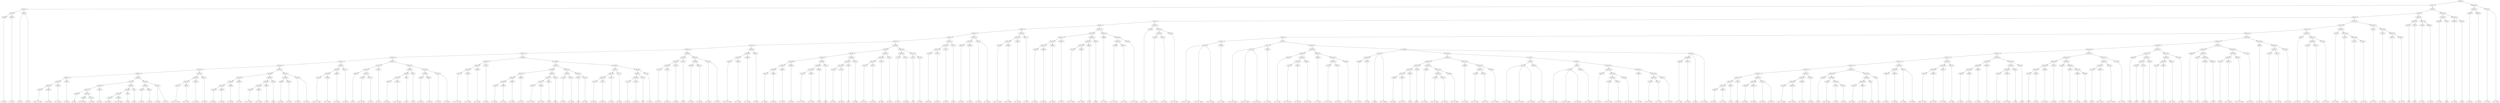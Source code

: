 digraph sample{
"L3885(0)"->"[C  E  G](0)"
"L3885(1)"->"[C  E  G](1)"
"L5925(3)"->"L3885(0)"
"L5925(3)"->"L3885(1)"
"L2937(0)"->"[C  E  G](2)"
"L2937(0)"->"[C  E  G](3)"
"L5925(2)"->"L5925(3)"
"L5925(2)"->"L2937(0)"
"L3975(0)"->"[Cis  D  F  G  B](0)"
"L3483(0)"->"[D  F  G  B](0)"
"L5925(23)"->"L3975(0)"
"L5925(23)"->"L3483(0)"
"L3644(0)"->"[F  G  A  B](0)"
"L5925(22)"->"L5925(23)"
"L5925(22)"->"L3644(0)"
"L3672(0)"->"[F  G  B](0)"
"L5925(21)"->"L5925(22)"
"L5925(21)"->"L3672(0)"
"L2996(0)"->"[C  E](0)"
"L3860(0)"->"[D  E  Gis  B](0)"
"L4174(0)"->"[C  E  A](0)"
"L5925(28)"->"L3860(0)"
"L5925(28)"->"L4174(0)"
"L5925(27)"->"L2996(0)"
"L5925(27)"->"L5925(28)"
"L1287(0)"->"[D  F  A](0)"
"L5925(26)"->"L5925(27)"
"L5925(26)"->"L1287(0)"
"L5497(0)"->"[D  E  Gis](0)"
"L-1660(0)"->"[C  D  E  Gis  B](0)"
"L5925(31)"->"L5497(0)"
"L5925(31)"->"L-1660(0)"
"L64(0)"->"[C  A](0)"
"L5925(30)"->"L5925(31)"
"L5925(30)"->"L64(0)"
"L64(1)"->"[C  A](1)"
"L5925(29)"->"L5925(30)"
"L5925(29)"->"L64(1)"
"L5925(25)"->"L5925(26)"
"L5925(25)"->"L5925(29)"
"L3885(2)"->"[C  E  G](4)"
"L3885(3)"->"[C  E  G](5)"
"L5925(33)"->"L3885(2)"
"L5925(33)"->"L3885(3)"
"L2937(1)"->"[C  E  G](6)"
"L2937(1)"->"[C  E  G](7)"
"L5925(32)"->"L5925(33)"
"L5925(32)"->"L2937(1)"
"L5925(24)"->"L5925(25)"
"L5925(24)"->"L5925(32)"
"L5925(20)"->"L5925(21)"
"L5925(20)"->"L5925(24)"
"L3975(1)"->"[Cis  D  F  G  B](1)"
"L3483(1)"->"[D  F  G  B](1)"
"L5925(36)"->"L3975(1)"
"L5925(36)"->"L3483(1)"
"L3644(1)"->"[F  G  A  B](1)"
"L5925(35)"->"L5925(36)"
"L5925(35)"->"L3644(1)"
"L3672(1)"->"[F  G  B](1)"
"L5925(34)"->"L5925(35)"
"L5925(34)"->"L3672(1)"
"L5925(19)"->"L5925(20)"
"L5925(19)"->"L5925(34)"
"L4262(0)"->"[C  G  Ais](0)"
"L4848(0)"->"[C  Fis  A](0)"
"L5925(41)"->"L4262(0)"
"L5925(41)"->"L4848(0)"
"L4599(0)"->"[C  F  Gis](0)"
"L5925(40)"->"L5925(41)"
"L5925(40)"->"L4599(0)"
"L3885(4)"->"[C  E  G](8)"
"L5925(39)"->"L5925(40)"
"L5925(39)"->"L3885(4)"
"L2547(0)"->"[D  E  F  G  B](0)"
"L3483(2)"->"[D  F  G  B](2)"
"L5925(44)"->"L2547(0)"
"L5925(44)"->"L3483(2)"
"L2996(1)"->"[C  E](1)"
"L5925(43)"->"L5925(44)"
"L5925(43)"->"L2996(1)"
"L3765(0)"->"[rest](0)"
"L5925(42)"->"L5925(43)"
"L5925(42)"->"L3765(0)"
"L5925(38)"->"L5925(39)"
"L5925(38)"->"L5925(42)"
"L3885(5)"->"[C  E  G](9)"
"L3885(6)"->"[C  E  G](10)"
"L5925(46)"->"L3885(5)"
"L5925(46)"->"L3885(6)"
"L2937(2)"->"[C  E  G](11)"
"L2937(2)"->"[C  E  G](12)"
"L5925(45)"->"L5925(46)"
"L5925(45)"->"L2937(2)"
"L5925(37)"->"L5925(38)"
"L5925(37)"->"L5925(45)"
"L5925(18)"->"L5925(19)"
"L5925(18)"->"L5925(37)"
"L3975(2)"->"[Cis  D  F  G  B](2)"
"L3483(3)"->"[D  F  G  B](3)"
"L5925(49)"->"L3975(2)"
"L5925(49)"->"L3483(3)"
"L3644(2)"->"[F  G  A  B](2)"
"L5925(48)"->"L5925(49)"
"L5925(48)"->"L3644(2)"
"L3672(2)"->"[F  G  B](2)"
"L5925(47)"->"L5925(48)"
"L5925(47)"->"L3672(2)"
"L5925(17)"->"L5925(18)"
"L5925(17)"->"L5925(47)"
"L2996(2)"->"[C  E](2)"
"L3860(1)"->"[D  E  Gis  B](1)"
"L4174(1)"->"[C  E  A](1)"
"L5925(53)"->"L3860(1)"
"L5925(53)"->"L4174(1)"
"L5925(52)"->"L2996(2)"
"L5925(52)"->"L5925(53)"
"L1287(1)"->"[D  F  A](1)"
"L5925(51)"->"L5925(52)"
"L5925(51)"->"L1287(1)"
"L5497(1)"->"[D  E  Gis](1)"
"L-1660(1)"->"[C  D  E  Gis  B](1)"
"L5925(57)"->"L5497(1)"
"L5925(57)"->"L-1660(1)"
"L64(2)"->"[C  A](2)"
"L5925(56)"->"L5925(57)"
"L5925(56)"->"L64(2)"
"L64(3)"->"[C  A](3)"
"L5925(55)"->"L5925(56)"
"L5925(55)"->"L64(3)"
"L3885(7)"->"[C  E  G](13)"
"L3885(8)"->"[C  E  G](14)"
"L5925(59)"->"L3885(7)"
"L5925(59)"->"L3885(8)"
"L2937(3)"->"[C  E  G](15)"
"L2937(3)"->"[C  E  G](16)"
"L5925(58)"->"L5925(59)"
"L5925(58)"->"L2937(3)"
"L5925(54)"->"L5925(55)"
"L5925(54)"->"L5925(58)"
"L5925(50)"->"L5925(51)"
"L5925(50)"->"L5925(54)"
"L5925(16)"->"L5925(17)"
"L5925(16)"->"L5925(50)"
"L3975(3)"->"[Cis  D  F  G  B](3)"
"L3483(4)"->"[D  F  G  B](4)"
"L5925(63)"->"L3975(3)"
"L5925(63)"->"L3483(4)"
"L3644(3)"->"[F  G  A  B](3)"
"L5925(62)"->"L5925(63)"
"L5925(62)"->"L3644(3)"
"L3672(3)"->"[F  G  B](3)"
"L5925(61)"->"L5925(62)"
"L5925(61)"->"L3672(3)"
"L4262(1)"->"[C  G  Ais](1)"
"L4848(1)"->"[C  Fis  A](1)"
"L5925(69)"->"L4262(1)"
"L5925(69)"->"L4848(1)"
"L4599(1)"->"[C  F  Gis](1)"
"L5925(68)"->"L5925(69)"
"L5925(68)"->"L4599(1)"
"L3885(9)"->"[C  E  G](17)"
"L5925(67)"->"L5925(68)"
"L5925(67)"->"L3885(9)"
"L2547(1)"->"[D  E  F  G  B](1)"
"L3483(5)"->"[D  F  G  B](5)"
"L5925(72)"->"L2547(1)"
"L5925(72)"->"L3483(5)"
"L2996(3)"->"[C  E](3)"
"L5925(71)"->"L5925(72)"
"L5925(71)"->"L2996(3)"
"L3765(1)"->"[rest](1)"
"L5925(70)"->"L5925(71)"
"L5925(70)"->"L3765(1)"
"L5925(66)"->"L5925(67)"
"L5925(66)"->"L5925(70)"
"L1114(0)"->"[C  G  B](0)"
"L-1597(0)"->"[D  E  Fis](0)"
"L5925(74)"->"L1114(0)"
"L5925(74)"->"L-1597(0)"
"L1052(0)"->"[G](0)"
"L3107(0)"->"[D  G  B](0)"
"L5925(75)"->"L1052(0)"
"L5925(75)"->"L3107(0)"
"L5925(73)"->"L5925(74)"
"L5925(73)"->"L5925(75)"
"L5925(65)"->"L5925(66)"
"L5925(65)"->"L5925(73)"
"L5167(0)"->"[C  Dis  G](0)"
"L5167(1)"->"[C  Dis  G](1)"
"L5925(79)"->"L5167(0)"
"L5925(79)"->"L5167(1)"
"L3107(1)"->"[D  G  B](1)"
"L5925(78)"->"L5925(79)"
"L5925(78)"->"L3107(1)"
"L3107(2)"->"[D  G  B](2)"
"L5925(77)"->"L5925(78)"
"L5925(77)"->"L3107(2)"
"L1114(1)"->"[C  G  B](1)"
"L-1597(1)"->"[D  E  Fis](1)"
"L5925(82)"->"L1114(1)"
"L5925(82)"->"L-1597(1)"
"L1052(1)"->"[G](1)"
"L5925(81)"->"L5925(82)"
"L5925(81)"->"L1052(1)"
"L3672(4)"->"[F  G  B](4)"
"L5925(80)"->"L5925(81)"
"L5925(80)"->"L3672(4)"
"L5925(76)"->"L5925(77)"
"L5925(76)"->"L5925(80)"
"L5925(64)"->"L5925(65)"
"L5925(64)"->"L5925(76)"
"L5925(60)"->"L5925(61)"
"L5925(60)"->"L5925(64)"
"L5925(15)"->"L5925(16)"
"L5925(15)"->"L5925(60)"
"L5167(2)"->"[C  Dis  G](2)"
"L5167(3)"->"[C  Dis  G](3)"
"L5925(86)"->"L5167(2)"
"L5925(86)"->"L5167(3)"
"L3107(3)"->"[D  G  B](3)"
"L5925(85)"->"L5925(86)"
"L5925(85)"->"L3107(3)"
"L3221(0)"->"[G  B](0)"
"L5925(84)"->"L5925(85)"
"L5925(84)"->"L3221(0)"
"L3885(10)"->"[C  E  G](18)"
"L3885(11)"->"[C  E  G](19)"
"L5925(88)"->"L3885(10)"
"L5925(88)"->"L3885(11)"
"L2937(4)"->"[C  E  G](20)"
"L2937(4)"->"[C  E  G](21)"
"L5925(87)"->"L5925(88)"
"L5925(87)"->"L2937(4)"
"L5925(83)"->"L5925(84)"
"L5925(83)"->"L5925(87)"
"L5925(14)"->"L5925(15)"
"L5925(14)"->"L5925(83)"
"L3975(4)"->"[Cis  D  F  G  B](4)"
"L3483(6)"->"[D  F  G  B](6)"
"L5925(91)"->"L3975(4)"
"L5925(91)"->"L3483(6)"
"L3644(4)"->"[F  G  A  B](4)"
"L5925(90)"->"L5925(91)"
"L5925(90)"->"L3644(4)"
"L3672(5)"->"[F  G  B](5)"
"L5925(89)"->"L5925(90)"
"L5925(89)"->"L3672(5)"
"L5925(13)"->"L5925(14)"
"L5925(13)"->"L5925(89)"
"L4262(2)"->"[C  G  Ais](2)"
"L4848(2)"->"[C  Fis  A](2)"
"L5925(98)"->"L4262(2)"
"L5925(98)"->"L4848(2)"
"L4599(2)"->"[C  F  Gis](2)"
"L5925(97)"->"L5925(98)"
"L5925(97)"->"L4599(2)"
"L3885(12)"->"[C  E  G](22)"
"L5925(96)"->"L5925(97)"
"L5925(96)"->"L3885(12)"
"L2547(2)"->"[D  E  F  G  B](2)"
"L3483(7)"->"[D  F  G  B](7)"
"L5925(101)"->"L2547(2)"
"L5925(101)"->"L3483(7)"
"L2996(4)"->"[C  E](4)"
"L5925(100)"->"L5925(101)"
"L5925(100)"->"L2996(4)"
"L3765(2)"->"[rest](2)"
"L5925(99)"->"L5925(100)"
"L5925(99)"->"L3765(2)"
"L5925(95)"->"L5925(96)"
"L5925(95)"->"L5925(99)"
"L1114(2)"->"[C  G  B](2)"
"L-1597(2)"->"[D  E  Fis](2)"
"L5925(104)"->"L1114(2)"
"L5925(104)"->"L-1597(2)"
"L1052(2)"->"[G](2)"
"L5925(103)"->"L5925(104)"
"L5925(103)"->"L1052(2)"
"L3107(4)"->"[D  G  B](4)"
"L5925(102)"->"L5925(103)"
"L5925(102)"->"L3107(4)"
"L5925(94)"->"L5925(95)"
"L5925(94)"->"L5925(102)"
"L5167(4)"->"[C  Dis  G](4)"
"L5167(5)"->"[C  Dis  G](5)"
"L5925(107)"->"L5167(4)"
"L5925(107)"->"L5167(5)"
"L3107(5)"->"[D  G  B](5)"
"L5925(106)"->"L5925(107)"
"L5925(106)"->"L3107(5)"
"L3107(6)"->"[D  G  B](6)"
"L5925(105)"->"L5925(106)"
"L5925(105)"->"L3107(6)"
"L5925(93)"->"L5925(94)"
"L5925(93)"->"L5925(105)"
"L1114(3)"->"[C  G  B](3)"
"L-1597(3)"->"[D  E  Fis](3)"
"L5925(109)"->"L1114(3)"
"L5925(109)"->"L-1597(3)"
"L1052(3)"->"[G](3)"
"L3672(6)"->"[F  G  B](6)"
"L5925(110)"->"L1052(3)"
"L5925(110)"->"L3672(6)"
"L5925(108)"->"L5925(109)"
"L5925(108)"->"L5925(110)"
"L5925(92)"->"L5925(93)"
"L5925(92)"->"L5925(108)"
"L5925(12)"->"L5925(13)"
"L5925(12)"->"L5925(92)"
"L5167(6)"->"[C  Dis  G](6)"
"L5167(7)"->"[C  Dis  G](7)"
"L5925(113)"->"L5167(6)"
"L5925(113)"->"L5167(7)"
"L3107(7)"->"[D  G  B](7)"
"L5925(112)"->"L5925(113)"
"L5925(112)"->"L3107(7)"
"L3221(1)"->"[G  B](1)"
"L5925(111)"->"L5925(112)"
"L5925(111)"->"L3221(1)"
"L5925(11)"->"L5925(12)"
"L5925(11)"->"L5925(111)"
"L3885(13)"->"[C  E  G](23)"
"L3885(14)"->"[C  E  G](24)"
"L5925(115)"->"L3885(13)"
"L5925(115)"->"L3885(14)"
"L2937(5)"->"[C  E  G](25)"
"L2937(5)"->"[C  E  G](26)"
"L5925(114)"->"L5925(115)"
"L5925(114)"->"L2937(5)"
"L5925(10)"->"L5925(11)"
"L5925(10)"->"L5925(114)"
"L3975(5)"->"[Cis  D  F  G  B](5)"
"L3483(8)"->"[D  F  G  B](8)"
"L5925(118)"->"L3975(5)"
"L5925(118)"->"L3483(8)"
"L3644(5)"->"[F  G  A  B](5)"
"L5925(117)"->"L5925(118)"
"L5925(117)"->"L3644(5)"
"L3672(7)"->"[F  G  B](7)"
"L5925(116)"->"L5925(117)"
"L5925(116)"->"L3672(7)"
"L5925(9)"->"L5925(10)"
"L5925(9)"->"L5925(116)"
"L4262(3)"->"[C  G  Ais](3)"
"L4848(3)"->"[C  Fis  A](3)"
"L5925(123)"->"L4262(3)"
"L5925(123)"->"L4848(3)"
"L4599(3)"->"[C  F  Gis](3)"
"L5925(122)"->"L5925(123)"
"L5925(122)"->"L4599(3)"
"L3885(15)"->"[C  E  G](27)"
"L5925(121)"->"L5925(122)"
"L5925(121)"->"L3885(15)"
"L2547(3)"->"[D  E  F  G  B](3)"
"L3483(9)"->"[D  F  G  B](9)"
"L5925(126)"->"L2547(3)"
"L5925(126)"->"L3483(9)"
"L2996(5)"->"[C  E](5)"
"L5925(125)"->"L5925(126)"
"L5925(125)"->"L2996(5)"
"L3765(3)"->"[rest](3)"
"L5925(124)"->"L5925(125)"
"L5925(124)"->"L3765(3)"
"L5925(120)"->"L5925(121)"
"L5925(120)"->"L5925(124)"
"L3990(0)"->"[C  F  G  A](0)"
"L1879(0)"->"[C  D  E  F  A](0)"
"L3551(0)"->"[C  D  F  A](0)"
"L5925(129)"->"L1879(0)"
"L5925(129)"->"L3551(0)"
"L2800(0)"->"[C  D  F  A  B](0)"
"L5925(128)"->"L5925(129)"
"L5925(128)"->"L2800(0)"
"L5925(127)"->"L3990(0)"
"L5925(127)"->"L5925(128)"
"L5925(119)"->"L5925(120)"
"L5925(119)"->"L5925(127)"
"L5925(8)"->"L5925(9)"
"L5925(8)"->"L5925(119)"
"L3990(1)"->"[C  F  G  A](1)"
"L1879(1)"->"[C  D  E  F  A](1)"
"L3551(1)"->"[C  D  F  A](1)"
"L5925(132)"->"L1879(1)"
"L5925(132)"->"L3551(1)"
"L2800(1)"->"[C  D  F  A  B](1)"
"L5925(131)"->"L5925(132)"
"L5925(131)"->"L2800(1)"
"L5925(130)"->"L3990(1)"
"L5925(130)"->"L5925(131)"
"L5925(7)"->"L5925(8)"
"L5925(7)"->"L5925(130)"
"L5719(0)"->"[C  Cis  D  E  Ais](0)"
"L5719(0)"->"[C  Dis  E  F  Ais](0)"
"L5719(0)"->"[C  E  Fis  Ais](0)"
"L3339(0)"->"[C  E  G  Ais](0)"
"L5795(0)"->"L5719(0)"
"L5795(0)"->"L3339(0)"
"L5719(1)"->"[C  Cis  D  E  Ais](1)"
"L5719(1)"->"[C  Dis  E  F  Ais](1)"
"L5719(1)"->"[C  E  Fis  Ais](1)"
"L3339(1)"->"[C  E  G  Ais](1)"
"L5795(1)"->"L5719(1)"
"L5795(1)"->"L3339(1)"
"L3990(2)"->"[C  F  G  A](2)"
"L1879(2)"->"[C  D  E  F  A](2)"
"L3551(2)"->"[C  D  F  A](2)"
"L5925(141)"->"L1879(2)"
"L5925(141)"->"L3551(2)"
"L2800(2)"->"[C  D  F  A  B](2)"
"L5925(140)"->"L5925(141)"
"L5925(140)"->"L2800(2)"
"L5925(139)"->"L3990(2)"
"L5925(139)"->"L5925(140)"
"L3990(3)"->"[C  F  G  A](3)"
"L1879(3)"->"[C  D  E  F  A](3)"
"L3551(3)"->"[C  D  F  A](3)"
"L5925(144)"->"L1879(3)"
"L5925(144)"->"L3551(3)"
"L2800(3)"->"[C  D  F  A  B](3)"
"L5925(143)"->"L5925(144)"
"L5925(143)"->"L2800(3)"
"L5925(142)"->"L3990(3)"
"L5925(142)"->"L5925(143)"
"L5925(138)"->"L5925(139)"
"L5925(138)"->"L5925(142)"
"L3990(4)"->"[C  F  G  A](4)"
"L5597(0)"->"[C  D  E](0)"
"L5925(145)"->"L3990(4)"
"L5925(145)"->"L5597(0)"
"L5651(0)"->"[C  Ais](0)"
"L5651(0)"->"L5925(145)"
"L5651(0)"->"[C  G  A  Ais](0)"
"L5649(0)"->"[F  A  Ais](0)"
"L3263(0)"->"[C  D  E  A](0)"
"L5925(151)"->"L5649(0)"
"L5925(151)"->"L3263(0)"
"L4630(0)"->"[F  A](0)"
"L5925(150)"->"L5925(151)"
"L5925(150)"->"L4630(0)"
"L3765(4)"->"[rest](4)"
"L5925(149)"->"L5925(150)"
"L5925(149)"->"L3765(4)"
"L3990(5)"->"[C  F  G  A](5)"
"L1879(4)"->"[C  D  E  F  A](4)"
"L3551(4)"->"[C  D  F  A](4)"
"L5925(154)"->"L1879(4)"
"L5925(154)"->"L3551(4)"
"L2800(4)"->"[C  D  F  A  B](4)"
"L5925(153)"->"L5925(154)"
"L5925(153)"->"L2800(4)"
"L5925(152)"->"L3990(5)"
"L5925(152)"->"L5925(153)"
"L5925(148)"->"L5925(149)"
"L5925(148)"->"L5925(152)"
"L3990(6)"->"[C  F  G  A](6)"
"L1879(5)"->"[C  D  E  F  A](5)"
"L3551(5)"->"[C  D  F  A](5)"
"L5925(157)"->"L1879(5)"
"L5925(157)"->"L3551(5)"
"L2800(5)"->"[C  D  F  A  B](5)"
"L5925(156)"->"L5925(157)"
"L5925(156)"->"L2800(5)"
"L5925(155)"->"L3990(6)"
"L5925(155)"->"L5925(156)"
"L5925(147)"->"L5925(148)"
"L5925(147)"->"L5925(155)"
"L5719(2)"->"[C  Cis  D  E  Ais](2)"
"L5719(2)"->"[C  Dis  E  F  Ais](2)"
"L5719(2)"->"[C  E  Fis  Ais](2)"
"L3339(2)"->"[C  E  G  Ais](2)"
"L5795(2)"->"L5719(2)"
"L5795(2)"->"L3339(2)"
"L5719(3)"->"[C  Cis  D  E  Ais](3)"
"L5719(3)"->"[C  Dis  E  F  Ais](3)"
"L5719(3)"->"[C  E  Fis  Ais](3)"
"L3339(3)"->"[C  E  G  Ais](3)"
"L5795(3)"->"L5719(3)"
"L5795(3)"->"L3339(3)"
"L3990(7)"->"[C  F  G  A](7)"
"L1879(6)"->"[C  D  E  F  A](6)"
"L3551(6)"->"[C  D  F  A](6)"
"L5925(161)"->"L1879(6)"
"L5925(161)"->"L3551(6)"
"L2800(6)"->"[C  D  F  A  B](6)"
"L5925(160)"->"L5925(161)"
"L5925(160)"->"L2800(6)"
"L5925(159)"->"L3990(7)"
"L5925(159)"->"L5925(160)"
"L3990(8)"->"[C  F  G  A](8)"
"L1879(7)"->"[C  D  E  F  A](7)"
"L3551(7)"->"[C  D  F  A](7)"
"L5925(164)"->"L1879(7)"
"L5925(164)"->"L3551(7)"
"L2800(7)"->"[C  D  F  A  B](7)"
"L5925(163)"->"L5925(164)"
"L5925(163)"->"L2800(7)"
"L5925(162)"->"L3990(8)"
"L5925(162)"->"L5925(163)"
"L5925(158)"->"L5925(159)"
"L5925(158)"->"L5925(162)"
"L5875(3)"->"L5795(3)"
"L5875(3)"->"L5925(158)"
"L5875(2)"->"L5795(2)"
"L5875(2)"->"L5875(3)"
"L5925(146)"->"L5925(147)"
"L5925(146)"->"L5875(2)"
"L3990(9)"->"[C  F  G  A](9)"
"L5597(1)"->"[C  D  E](1)"
"L5925(165)"->"L3990(9)"
"L5925(165)"->"L5597(1)"
"L5651(1)"->"[C  Ais](1)"
"L5651(1)"->"L5925(165)"
"L5651(1)"->"[C  G  A  Ais](1)"
"L5892(0)"->"L5651(0)"
"L5892(0)"->"L5925(146)"
"L5892(0)"->"L5651(1)"
"L5925(137)"->"L5925(138)"
"L5925(137)"->"L5892(0)"
"L5875(1)"->"L5795(1)"
"L5875(1)"->"L5925(137)"
"L5875(0)"->"L5795(0)"
"L5875(0)"->"L5875(1)"
"L5649(1)"->"[F  A  Ais](1)"
"L3263(1)"->"[C  D  E  A](1)"
"L5925(178)"->"L5649(1)"
"L5925(178)"->"L3263(1)"
"L4630(1)"->"[F  A](1)"
"L5925(177)"->"L5925(178)"
"L5925(177)"->"L4630(1)"
"L3765(5)"->"[rest](5)"
"L5925(176)"->"L5925(177)"
"L5925(176)"->"L3765(5)"
"L3885(16)"->"[C  E  G](28)"
"L3885(17)"->"[C  E  G](29)"
"L5925(180)"->"L3885(16)"
"L5925(180)"->"L3885(17)"
"L2937(6)"->"[C  E  G](30)"
"L2937(6)"->"[C  E  G](31)"
"L5925(179)"->"L5925(180)"
"L5925(179)"->"L2937(6)"
"L5925(175)"->"L5925(176)"
"L5925(175)"->"L5925(179)"
"L3975(6)"->"[Cis  D  F  G  B](6)"
"L3483(10)"->"[D  F  G  B](10)"
"L5925(183)"->"L3975(6)"
"L5925(183)"->"L3483(10)"
"L3644(6)"->"[F  G  A  B](6)"
"L5925(182)"->"L5925(183)"
"L5925(182)"->"L3644(6)"
"L3672(8)"->"[F  G  B](8)"
"L5925(181)"->"L5925(182)"
"L5925(181)"->"L3672(8)"
"L5925(174)"->"L5925(175)"
"L5925(174)"->"L5925(181)"
"L2996(6)"->"[C  E](6)"
"L3860(2)"->"[D  E  Gis  B](2)"
"L4174(2)"->"[C  E  A](2)"
"L1287(2)"->"[D  F  A](2)"
"L5925(187)"->"L4174(2)"
"L5925(187)"->"L1287(2)"
"L5925(186)"->"L3860(2)"
"L5925(186)"->"L5925(187)"
"L5925(185)"->"L2996(6)"
"L5925(185)"->"L5925(186)"
"L5497(2)"->"[D  E  Gis](2)"
"L-1660(2)"->"[C  D  E  Gis  B](2)"
"L5925(190)"->"L5497(2)"
"L5925(190)"->"L-1660(2)"
"L64(4)"->"[C  A](4)"
"L5925(189)"->"L5925(190)"
"L5925(189)"->"L64(4)"
"L64(5)"->"[C  A](5)"
"L5925(188)"->"L5925(189)"
"L5925(188)"->"L64(5)"
"L5925(184)"->"L5925(185)"
"L5925(184)"->"L5925(188)"
"L5925(173)"->"L5925(174)"
"L5925(173)"->"L5925(184)"
"L3885(18)"->"[C  E  G](32)"
"L3885(19)"->"[C  E  G](33)"
"L5925(192)"->"L3885(18)"
"L5925(192)"->"L3885(19)"
"L2937(7)"->"[C  E  G](34)"
"L2937(7)"->"[C  E  G](35)"
"L5925(191)"->"L5925(192)"
"L5925(191)"->"L2937(7)"
"L5925(172)"->"L5925(173)"
"L5925(172)"->"L5925(191)"
"L3975(7)"->"[Cis  D  F  G  B](7)"
"L3483(11)"->"[D  F  G  B](11)"
"L5925(195)"->"L3975(7)"
"L5925(195)"->"L3483(11)"
"L3644(7)"->"[F  G  A  B](7)"
"L5925(194)"->"L5925(195)"
"L5925(194)"->"L3644(7)"
"L3672(9)"->"[F  G  B](9)"
"L5925(193)"->"L5925(194)"
"L5925(193)"->"L3672(9)"
"L5925(171)"->"L5925(172)"
"L5925(171)"->"L5925(193)"
"L4262(4)"->"[C  G  Ais](4)"
"L4848(4)"->"[C  Fis  A](4)"
"L5925(199)"->"L4262(4)"
"L5925(199)"->"L4848(4)"
"L4599(4)"->"[C  F  Gis](4)"
"L5925(198)"->"L5925(199)"
"L5925(198)"->"L4599(4)"
"L3885(20)"->"[C  E  G](36)"
"L5925(197)"->"L5925(198)"
"L5925(197)"->"L3885(20)"
"L2547(4)"->"[D  E  F  G  B](4)"
"L3483(12)"->"[D  F  G  B](12)"
"L5925(202)"->"L2547(4)"
"L5925(202)"->"L3483(12)"
"L2996(7)"->"[C  E](7)"
"L5925(201)"->"L5925(202)"
"L5925(201)"->"L2996(7)"
"L3765(6)"->"[rest](6)"
"L5925(200)"->"L5925(201)"
"L5925(200)"->"L3765(6)"
"L5925(196)"->"L5925(197)"
"L5925(196)"->"L5925(200)"
"L5925(170)"->"L5925(171)"
"L5925(170)"->"L5925(196)"
"L3221(2)"->"[G  B](2)"
"L3038(0)"->"[C  G  A](0)"
"L5925(207)"->"L3221(2)"
"L5925(207)"->"L3038(0)"
"L3029(0)"->"[Cis  G  Ais](0)"
"L5925(206)"->"L5925(207)"
"L5925(206)"->"L3029(0)"
"L3107(8)"->"[D  G  B](8)"
"L5925(205)"->"L5925(206)"
"L5925(205)"->"L3107(8)"
"L3885(21)"->"[C  E  G](37)"
"L4188(0)"->"[E  G](0)"
"L3885(22)"->"[C  E  G](38)"
"L2996(8)"->"[C  E](8)"
"L5925(210)"->"L3885(22)"
"L5925(210)"->"L2996(8)"
"L5925(209)"->"L4188(0)"
"L5925(209)"->"L5925(210)"
"L5925(208)"->"L3885(21)"
"L5925(208)"->"L5925(209)"
"L5925(204)"->"L5925(205)"
"L5925(204)"->"L5925(208)"
"L3221(3)"->"[G  B](3)"
"L3483(13)"->"[D  F  G  B](13)"
"L5925(213)"->"L3221(3)"
"L5925(213)"->"L3483(13)"
"L3975(8)"->"[Cis  D  F  G  B](8)"
"L5925(212)"->"L5925(213)"
"L5925(212)"->"L3975(8)"
"L-1795(0)"->"[E  F  G  B](0)"
"L5925(211)"->"L5925(212)"
"L5925(211)"->"L-1795(0)"
"L5925(203)"->"L5925(204)"
"L5925(203)"->"L5925(211)"
"L5925(169)"->"L5925(170)"
"L5925(169)"->"L5925(203)"
"L2996(9)"->"[C  E](9)"
"L5328(0)"->"[E  B](0)"
"L-1577(0)"->"[C  D](0)"
"L5925(217)"->"L5328(0)"
"L5925(217)"->"L-1577(0)"
"L3706(0)"->"[A  B](0)"
"L5925(216)"->"L5925(217)"
"L5925(216)"->"L3706(0)"
"L5925(215)"->"L2996(9)"
"L5925(215)"->"L5925(216)"
"L3221(4)"->"[G  B](4)"
"L3038(1)"->"[C  G  A](1)"
"L5925(220)"->"L3221(4)"
"L5925(220)"->"L3038(1)"
"L3029(1)"->"[Cis  G  Ais](1)"
"L5925(219)"->"L5925(220)"
"L5925(219)"->"L3029(1)"
"L3107(9)"->"[D  G  B](9)"
"L5925(218)"->"L5925(219)"
"L5925(218)"->"L3107(9)"
"L5925(214)"->"L5925(215)"
"L5925(214)"->"L5925(218)"
"L5925(168)"->"L5925(169)"
"L5925(168)"->"L5925(214)"
"L3885(23)"->"[C  E  G](39)"
"L4188(1)"->"[E  G](1)"
"L3885(24)"->"[C  E  G](40)"
"L2996(10)"->"[C  E](10)"
"L5925(224)"->"L3885(24)"
"L5925(224)"->"L2996(10)"
"L5925(223)"->"L4188(1)"
"L5925(223)"->"L5925(224)"
"L5925(222)"->"L3885(23)"
"L5925(222)"->"L5925(223)"
"L3221(5)"->"[G  B](5)"
"L3483(14)"->"[D  F  G  B](14)"
"L5925(227)"->"L3221(5)"
"L5925(227)"->"L3483(14)"
"L3975(9)"->"[Cis  D  F  G  B](9)"
"L5925(226)"->"L5925(227)"
"L5925(226)"->"L3975(9)"
"L-1795(1)"->"[E  F  G  B](1)"
"L5925(225)"->"L5925(226)"
"L5925(225)"->"L-1795(1)"
"L5925(221)"->"L5925(222)"
"L5925(221)"->"L5925(225)"
"L5925(167)"->"L5925(168)"
"L5925(167)"->"L5925(221)"
"L995(0)"->"[C  D  E  F](0)"
"L5427(0)"->"[C  G  A  B](0)"
"L5427(1)"->"[C  G  A  B](1)"
"L5925(230)"->"L5427(0)"
"L5925(230)"->"L5427(1)"
"L-1800(0)"->"[D  E  F  G](0)"
"L5925(229)"->"L5925(230)"
"L5925(229)"->"L-1800(0)"
"L5925(228)"->"L995(0)"
"L5925(228)"->"L5925(229)"
"L5925(166)"->"L5925(167)"
"L5925(166)"->"L5925(228)"
"L5925(136)"->"L5875(0)"
"L5925(136)"->"L5925(166)"
"L995(1)"->"[C  D  E  F](1)"
"L5427(2)"->"[C  G  A  B](2)"
"L5427(3)"->"[C  G  A  B](3)"
"L5925(233)"->"L5427(2)"
"L5925(233)"->"L5427(3)"
"L-1800(1)"->"[D  E  F  G](1)"
"L5925(232)"->"L5925(233)"
"L5925(232)"->"L-1800(1)"
"L5925(231)"->"L995(1)"
"L5925(231)"->"L5925(232)"
"L5925(135)"->"L5925(136)"
"L5925(135)"->"L5925(231)"
"L2241(0)"->"[C  E  F  G](0)"
"L1552(0)"->"[C  D  A  B](0)"
"L5427(4)"->"[C  G  A  B](4)"
"L-1800(2)"->"[D  E  F  G](2)"
"L5925(236)"->"L5427(4)"
"L5925(236)"->"L-1800(2)"
"L5925(235)"->"L1552(0)"
"L5925(235)"->"L5925(236)"
"L5925(234)"->"L2241(0)"
"L5925(234)"->"L5925(235)"
"L5925(134)"->"L5925(135)"
"L5925(134)"->"L5925(234)"
"L2241(1)"->"[C  E  F  G](1)"
"L1552(1)"->"[C  D  A  B](1)"
"L5427(5)"->"[C  G  A  B](5)"
"L-1800(3)"->"[D  E  F  G](3)"
"L5925(239)"->"L5427(5)"
"L5925(239)"->"L-1800(3)"
"L5925(238)"->"L1552(1)"
"L5925(238)"->"L5925(239)"
"L5925(237)"->"L2241(1)"
"L5925(237)"->"L5925(238)"
"L5925(133)"->"L5925(134)"
"L5925(133)"->"L5925(237)"
"L5925(6)"->"L5925(7)"
"L5925(6)"->"L5925(133)"
"L2973(0)"->"[C](0)"
"L3765(7)"->"[rest](7)"
"L5925(241)"->"L2973(0)"
"L5925(241)"->"L3765(7)"
"L5242(0)"->"[C  F  A](0)"
"L4599(5)"->"[C  F  Gis](5)"
"L5925(242)"->"L5242(0)"
"L5925(242)"->"L4599(5)"
"L5925(240)"->"L5925(241)"
"L5925(240)"->"L5925(242)"
"L5925(5)"->"L5925(6)"
"L5925(5)"->"L5925(240)"
"L3885(25)"->"[C  E  G](41)"
"L3765(8)"->"[rest](8)"
"L5925(244)"->"L3885(25)"
"L5925(244)"->"L3765(8)"
"L3885(26)"->"[C  E  G](42)"
"L3765(9)"->"[rest](9)"
"L5925(245)"->"L3885(26)"
"L5925(245)"->"L3765(9)"
"L5925(243)"->"L5925(244)"
"L5925(243)"->"L5925(245)"
"L5925(4)"->"L5925(5)"
"L5925(4)"->"L5925(243)"
"L5925(1)"->"L5925(2)"
"L5925(1)"->"L5925(4)"
"L3885(27)"->"[C  E  G](43)"
"L3885(28)"->"[C  E  G](44)"
"L5925(247)"->"L3885(27)"
"L5925(247)"->"L3885(28)"
"L2937(8)"->"[C  E  G](45)"
"L2937(8)"->"[C  E  G](46)"
"L5925(246)"->"L5925(247)"
"L5925(246)"->"L2937(8)"
"L5925(0)"->"L5925(1)"
"L5925(0)"->"L5925(246)"
{rank = min; "L5925(0)"}
{rank = same; "L5925(1)"; "L5925(246)";}
{rank = same; "L5925(2)"; "L5925(4)"; "L5925(247)"; "L2937(8)";}
{rank = same; "L5925(3)"; "L2937(0)"; "L5925(5)"; "L5925(243)"; "L3885(27)"; "L3885(28)";}
{rank = same; "L3885(0)"; "L3885(1)"; "L5925(6)"; "L5925(240)"; "L5925(244)"; "L5925(245)";}
{rank = same; "L5925(7)"; "L5925(133)"; "L5925(241)"; "L5925(242)"; "L3885(25)"; "L3765(8)"; "L3885(26)"; "L3765(9)";}
{rank = same; "L5925(8)"; "L5925(130)"; "L5925(134)"; "L5925(237)"; "L2973(0)"; "L3765(7)"; "L5242(0)"; "L4599(5)";}
{rank = same; "L5925(9)"; "L5925(119)"; "L3990(1)"; "L5925(131)"; "L5925(135)"; "L5925(234)"; "L2241(1)"; "L5925(238)";}
{rank = same; "L5925(10)"; "L5925(116)"; "L5925(120)"; "L5925(127)"; "L5925(132)"; "L2800(1)"; "L5925(136)"; "L5925(231)"; "L2241(0)"; "L5925(235)"; "L1552(1)"; "L5925(239)";}
{rank = same; "L5925(11)"; "L5925(114)"; "L5925(117)"; "L3672(7)"; "L5925(121)"; "L5925(124)"; "L3990(0)"; "L5925(128)"; "L1879(1)"; "L3551(1)"; "L5875(0)"; "L5925(166)"; "L995(1)"; "L5925(232)"; "L1552(0)"; "L5925(236)"; "L5427(5)"; "L-1800(3)";}
{rank = same; "L5925(12)"; "L5925(111)"; "L5925(115)"; "L2937(5)"; "L5925(118)"; "L3644(5)"; "L5925(122)"; "L3885(15)"; "L5925(125)"; "L3765(3)"; "L5925(129)"; "L2800(0)"; "L5795(0)"; "L5875(1)"; "L5925(167)"; "L5925(228)"; "L5925(233)"; "L-1800(1)"; "L5427(4)"; "L-1800(2)";}
{rank = same; "L5925(13)"; "L5925(92)"; "L5925(112)"; "L3221(1)"; "L3885(13)"; "L3885(14)"; "L3975(5)"; "L3483(8)"; "L5925(123)"; "L4599(3)"; "L5925(126)"; "L2996(5)"; "L1879(0)"; "L3551(0)"; "L5719(0)"; "L3339(0)"; "L5795(1)"; "L5925(137)"; "L5925(168)"; "L5925(221)"; "L995(0)"; "L5925(229)"; "L5427(2)"; "L5427(3)";}
{rank = same; "L5925(14)"; "L5925(89)"; "L5925(93)"; "L5925(108)"; "L5925(113)"; "L3107(7)"; "L4262(3)"; "L4848(3)"; "L2547(3)"; "L3483(9)"; "L5719(1)"; "L3339(1)"; "L5925(138)"; "L5892(0)"; "L5925(169)"; "L5925(214)"; "L5925(222)"; "L5925(225)"; "L5925(230)"; "L-1800(0)";}
{rank = same; "L5925(15)"; "L5925(83)"; "L5925(90)"; "L3672(5)"; "L5925(94)"; "L5925(105)"; "L5925(109)"; "L5925(110)"; "L5167(6)"; "L5167(7)"; "L5925(139)"; "L5925(142)"; "L5651(0)"; "L5925(146)"; "L5651(1)"; "L5925(170)"; "L5925(203)"; "L5925(215)"; "L5925(218)"; "L3885(23)"; "L5925(223)"; "L5925(226)"; "L-1795(1)"; "L5427(0)"; "L5427(1)";}
{rank = same; "L5925(16)"; "L5925(60)"; "L5925(84)"; "L5925(87)"; "L5925(91)"; "L3644(4)"; "L5925(95)"; "L5925(102)"; "L5925(106)"; "L3107(6)"; "L1114(3)"; "L-1597(3)"; "L1052(3)"; "L3672(6)"; "L3990(2)"; "L5925(140)"; "L3990(3)"; "L5925(143)"; "L5925(145)"; "L5925(147)"; "L5875(2)"; "L5925(165)"; "L5925(171)"; "L5925(196)"; "L5925(204)"; "L5925(211)"; "L2996(9)"; "L5925(216)"; "L5925(219)"; "L3107(9)"; "L4188(1)"; "L5925(224)"; "L5925(227)"; "L3975(9)";}
{rank = same; "L5925(17)"; "L5925(50)"; "L5925(61)"; "L5925(64)"; "L5925(85)"; "L3221(0)"; "L5925(88)"; "L2937(4)"; "L3975(4)"; "L3483(6)"; "L5925(96)"; "L5925(99)"; "L5925(103)"; "L3107(4)"; "L5925(107)"; "L3107(5)"; "L5925(141)"; "L2800(2)"; "L5925(144)"; "L2800(3)"; "L3990(4)"; "L5597(0)"; "L5925(148)"; "L5925(155)"; "L5795(2)"; "L5875(3)"; "L3990(9)"; "L5597(1)"; "L5925(172)"; "L5925(193)"; "L5925(197)"; "L5925(200)"; "L5925(205)"; "L5925(208)"; "L5925(212)"; "L-1795(0)"; "L5925(217)"; "L3706(0)"; "L5925(220)"; "L3029(1)"; "L3885(24)"; "L2996(10)"; "L3221(5)"; "L3483(14)";}
{rank = same; "L5925(18)"; "L5925(47)"; "L5925(51)"; "L5925(54)"; "L5925(62)"; "L3672(3)"; "L5925(65)"; "L5925(76)"; "L5925(86)"; "L3107(3)"; "L3885(10)"; "L3885(11)"; "L5925(97)"; "L3885(12)"; "L5925(100)"; "L3765(2)"; "L5925(104)"; "L1052(2)"; "L5167(4)"; "L5167(5)"; "L1879(2)"; "L3551(2)"; "L1879(3)"; "L3551(3)"; "L5925(149)"; "L5925(152)"; "L3990(6)"; "L5925(156)"; "L5719(2)"; "L3339(2)"; "L5795(3)"; "L5925(158)"; "L5925(173)"; "L5925(191)"; "L5925(194)"; "L3672(9)"; "L5925(198)"; "L3885(20)"; "L5925(201)"; "L3765(6)"; "L5925(206)"; "L3107(8)"; "L3885(21)"; "L5925(209)"; "L5925(213)"; "L3975(8)"; "L5328(0)"; "L-1577(0)"; "L3221(4)"; "L3038(1)";}
{rank = same; "L5925(19)"; "L5925(37)"; "L5925(48)"; "L3672(2)"; "L5925(52)"; "L1287(1)"; "L5925(55)"; "L5925(58)"; "L5925(63)"; "L3644(3)"; "L5925(66)"; "L5925(73)"; "L5925(77)"; "L5925(80)"; "L5167(2)"; "L5167(3)"; "L5925(98)"; "L4599(2)"; "L5925(101)"; "L2996(4)"; "L1114(2)"; "L-1597(2)"; "L5925(150)"; "L3765(4)"; "L3990(5)"; "L5925(153)"; "L5925(157)"; "L2800(5)"; "L5719(3)"; "L3339(3)"; "L5925(159)"; "L5925(162)"; "L5925(174)"; "L5925(184)"; "L5925(192)"; "L2937(7)"; "L5925(195)"; "L3644(7)"; "L5925(199)"; "L4599(4)"; "L5925(202)"; "L2996(7)"; "L5925(207)"; "L3029(0)"; "L4188(0)"; "L5925(210)"; "L3221(3)"; "L3483(13)";}
{rank = same; "L5925(20)"; "L5925(34)"; "L5925(38)"; "L5925(45)"; "L5925(49)"; "L3644(2)"; "L2996(2)"; "L5925(53)"; "L5925(56)"; "L64(3)"; "L5925(59)"; "L2937(3)"; "L3975(3)"; "L3483(4)"; "L5925(67)"; "L5925(70)"; "L5925(74)"; "L5925(75)"; "L5925(78)"; "L3107(2)"; "L5925(81)"; "L3672(4)"; "L4262(2)"; "L4848(2)"; "L2547(2)"; "L3483(7)"; "L5925(151)"; "L4630(0)"; "L5925(154)"; "L2800(4)"; "L1879(5)"; "L3551(5)"; "L3990(7)"; "L5925(160)"; "L3990(8)"; "L5925(163)"; "L5925(175)"; "L5925(181)"; "L5925(185)"; "L5925(188)"; "L3885(18)"; "L3885(19)"; "L3975(7)"; "L3483(11)"; "L4262(4)"; "L4848(4)"; "L2547(4)"; "L3483(12)"; "L3221(2)"; "L3038(0)"; "L3885(22)"; "L2996(8)";}
{rank = same; "L5925(21)"; "L5925(24)"; "L5925(35)"; "L3672(1)"; "L5925(39)"; "L5925(42)"; "L5925(46)"; "L2937(2)"; "L3975(2)"; "L3483(3)"; "L3860(1)"; "L4174(1)"; "L5925(57)"; "L64(2)"; "L3885(7)"; "L3885(8)"; "L5925(68)"; "L3885(9)"; "L5925(71)"; "L3765(1)"; "L1114(0)"; "L-1597(0)"; "L1052(0)"; "L3107(0)"; "L5925(79)"; "L3107(1)"; "L5925(82)"; "L1052(1)"; "L5649(0)"; "L3263(0)"; "L1879(4)"; "L3551(4)"; "L5925(161)"; "L2800(6)"; "L5925(164)"; "L2800(7)"; "L5925(176)"; "L5925(179)"; "L5925(182)"; "L3672(8)"; "L2996(6)"; "L5925(186)"; "L5925(189)"; "L64(5)";}
{rank = same; "L5925(22)"; "L3672(0)"; "L5925(25)"; "L5925(32)"; "L5925(36)"; "L3644(1)"; "L5925(40)"; "L3885(4)"; "L5925(43)"; "L3765(0)"; "L3885(5)"; "L3885(6)"; "L5497(1)"; "L-1660(1)"; "L5925(69)"; "L4599(1)"; "L5925(72)"; "L2996(3)"; "L5167(0)"; "L5167(1)"; "L1114(1)"; "L-1597(1)"; "L1879(6)"; "L3551(6)"; "L1879(7)"; "L3551(7)"; "L5925(177)"; "L3765(5)"; "L5925(180)"; "L2937(6)"; "L5925(183)"; "L3644(6)"; "L3860(2)"; "L5925(187)"; "L5925(190)"; "L64(4)";}
{rank = same; "L5925(23)"; "L3644(0)"; "L5925(26)"; "L5925(29)"; "L5925(33)"; "L2937(1)"; "L3975(1)"; "L3483(1)"; "L5925(41)"; "L4599(0)"; "L5925(44)"; "L2996(1)"; "L4262(1)"; "L4848(1)"; "L2547(1)"; "L3483(5)"; "L5925(178)"; "L4630(1)"; "L3885(16)"; "L3885(17)"; "L3975(6)"; "L3483(10)"; "L4174(2)"; "L1287(2)"; "L5497(2)"; "L-1660(2)";}
{rank = same; "L3975(0)"; "L3483(0)"; "L5925(27)"; "L1287(0)"; "L5925(30)"; "L64(1)"; "L3885(2)"; "L3885(3)"; "L4262(0)"; "L4848(0)"; "L2547(0)"; "L3483(2)"; "L5649(1)"; "L3263(1)";}
{rank = same; "L2996(0)"; "L5925(28)"; "L5925(31)"; "L64(0)";}
{rank = same; "L3860(0)"; "L4174(0)"; "L5497(0)"; "L-1660(0)";}
{rank = max; "[A  B](0)"; "[C  A](0)"; "[C  A](1)"; "[C  A](2)"; "[C  A](3)"; "[C  A](4)"; "[C  A](5)"; "[C  Ais](0)"; "[C  Ais](1)"; "[C  Cis  D  E  Ais](0)"; "[C  Cis  D  E  Ais](1)"; "[C  Cis  D  E  Ais](2)"; "[C  Cis  D  E  Ais](3)"; "[C  D  A  B](0)"; "[C  D  A  B](1)"; "[C  D  E  A](0)"; "[C  D  E  A](1)"; "[C  D  E  F  A](0)"; "[C  D  E  F  A](1)"; "[C  D  E  F  A](2)"; "[C  D  E  F  A](3)"; "[C  D  E  F  A](4)"; "[C  D  E  F  A](5)"; "[C  D  E  F  A](6)"; "[C  D  E  F  A](7)"; "[C  D  E  F](0)"; "[C  D  E  F](1)"; "[C  D  E  Gis  B](0)"; "[C  D  E  Gis  B](1)"; "[C  D  E  Gis  B](2)"; "[C  D  E](0)"; "[C  D  E](1)"; "[C  D  F  A  B](0)"; "[C  D  F  A  B](1)"; "[C  D  F  A  B](2)"; "[C  D  F  A  B](3)"; "[C  D  F  A  B](4)"; "[C  D  F  A  B](5)"; "[C  D  F  A  B](6)"; "[C  D  F  A  B](7)"; "[C  D  F  A](0)"; "[C  D  F  A](1)"; "[C  D  F  A](2)"; "[C  D  F  A](3)"; "[C  D  F  A](4)"; "[C  D  F  A](5)"; "[C  D  F  A](6)"; "[C  D  F  A](7)"; "[C  D](0)"; "[C  Dis  E  F  Ais](0)"; "[C  Dis  E  F  Ais](1)"; "[C  Dis  E  F  Ais](2)"; "[C  Dis  E  F  Ais](3)"; "[C  Dis  G](0)"; "[C  Dis  G](1)"; "[C  Dis  G](2)"; "[C  Dis  G](3)"; "[C  Dis  G](4)"; "[C  Dis  G](5)"; "[C  Dis  G](6)"; "[C  Dis  G](7)"; "[C  E  A](0)"; "[C  E  A](1)"; "[C  E  A](2)"; "[C  E  F  G](0)"; "[C  E  F  G](1)"; "[C  E  Fis  Ais](0)"; "[C  E  Fis  Ais](1)"; "[C  E  Fis  Ais](2)"; "[C  E  Fis  Ais](3)"; "[C  E  G  Ais](0)"; "[C  E  G  Ais](1)"; "[C  E  G  Ais](2)"; "[C  E  G  Ais](3)"; "[C  E  G](0)"; "[C  E  G](1)"; "[C  E  G](10)"; "[C  E  G](11)"; "[C  E  G](12)"; "[C  E  G](13)"; "[C  E  G](14)"; "[C  E  G](15)"; "[C  E  G](16)"; "[C  E  G](17)"; "[C  E  G](18)"; "[C  E  G](19)"; "[C  E  G](2)"; "[C  E  G](20)"; "[C  E  G](21)"; "[C  E  G](22)"; "[C  E  G](23)"; "[C  E  G](24)"; "[C  E  G](25)"; "[C  E  G](26)"; "[C  E  G](27)"; "[C  E  G](28)"; "[C  E  G](29)"; "[C  E  G](3)"; "[C  E  G](30)"; "[C  E  G](31)"; "[C  E  G](32)"; "[C  E  G](33)"; "[C  E  G](34)"; "[C  E  G](35)"; "[C  E  G](36)"; "[C  E  G](37)"; "[C  E  G](38)"; "[C  E  G](39)"; "[C  E  G](4)"; "[C  E  G](40)"; "[C  E  G](41)"; "[C  E  G](42)"; "[C  E  G](43)"; "[C  E  G](44)"; "[C  E  G](45)"; "[C  E  G](46)"; "[C  E  G](5)"; "[C  E  G](6)"; "[C  E  G](7)"; "[C  E  G](8)"; "[C  E  G](9)"; "[C  E](0)"; "[C  E](1)"; "[C  E](10)"; "[C  E](2)"; "[C  E](3)"; "[C  E](4)"; "[C  E](5)"; "[C  E](6)"; "[C  E](7)"; "[C  E](8)"; "[C  E](9)"; "[C  F  A](0)"; "[C  F  G  A](0)"; "[C  F  G  A](1)"; "[C  F  G  A](2)"; "[C  F  G  A](3)"; "[C  F  G  A](4)"; "[C  F  G  A](5)"; "[C  F  G  A](6)"; "[C  F  G  A](7)"; "[C  F  G  A](8)"; "[C  F  G  A](9)"; "[C  F  Gis](0)"; "[C  F  Gis](1)"; "[C  F  Gis](2)"; "[C  F  Gis](3)"; "[C  F  Gis](4)"; "[C  F  Gis](5)"; "[C  Fis  A](0)"; "[C  Fis  A](1)"; "[C  Fis  A](2)"; "[C  Fis  A](3)"; "[C  Fis  A](4)"; "[C  G  A  Ais](0)"; "[C  G  A  Ais](1)"; "[C  G  A  B](0)"; "[C  G  A  B](1)"; "[C  G  A  B](2)"; "[C  G  A  B](3)"; "[C  G  A  B](4)"; "[C  G  A  B](5)"; "[C  G  A](0)"; "[C  G  A](1)"; "[C  G  Ais](0)"; "[C  G  Ais](1)"; "[C  G  Ais](2)"; "[C  G  Ais](3)"; "[C  G  Ais](4)"; "[C  G  B](0)"; "[C  G  B](1)"; "[C  G  B](2)"; "[C  G  B](3)"; "[C](0)"; "[Cis  D  F  G  B](0)"; "[Cis  D  F  G  B](1)"; "[Cis  D  F  G  B](2)"; "[Cis  D  F  G  B](3)"; "[Cis  D  F  G  B](4)"; "[Cis  D  F  G  B](5)"; "[Cis  D  F  G  B](6)"; "[Cis  D  F  G  B](7)"; "[Cis  D  F  G  B](8)"; "[Cis  D  F  G  B](9)"; "[Cis  G  Ais](0)"; "[Cis  G  Ais](1)"; "[D  E  F  G  B](0)"; "[D  E  F  G  B](1)"; "[D  E  F  G  B](2)"; "[D  E  F  G  B](3)"; "[D  E  F  G  B](4)"; "[D  E  F  G](0)"; "[D  E  F  G](1)"; "[D  E  F  G](2)"; "[D  E  F  G](3)"; "[D  E  Fis](0)"; "[D  E  Fis](1)"; "[D  E  Fis](2)"; "[D  E  Fis](3)"; "[D  E  Gis  B](0)"; "[D  E  Gis  B](1)"; "[D  E  Gis  B](2)"; "[D  E  Gis](0)"; "[D  E  Gis](1)"; "[D  E  Gis](2)"; "[D  F  A](0)"; "[D  F  A](1)"; "[D  F  A](2)"; "[D  F  G  B](0)"; "[D  F  G  B](1)"; "[D  F  G  B](10)"; "[D  F  G  B](11)"; "[D  F  G  B](12)"; "[D  F  G  B](13)"; "[D  F  G  B](14)"; "[D  F  G  B](2)"; "[D  F  G  B](3)"; "[D  F  G  B](4)"; "[D  F  G  B](5)"; "[D  F  G  B](6)"; "[D  F  G  B](7)"; "[D  F  G  B](8)"; "[D  F  G  B](9)"; "[D  G  B](0)"; "[D  G  B](1)"; "[D  G  B](2)"; "[D  G  B](3)"; "[D  G  B](4)"; "[D  G  B](5)"; "[D  G  B](6)"; "[D  G  B](7)"; "[D  G  B](8)"; "[D  G  B](9)"; "[E  B](0)"; "[E  F  G  B](0)"; "[E  F  G  B](1)"; "[E  G](0)"; "[E  G](1)"; "[F  A  Ais](0)"; "[F  A  Ais](1)"; "[F  A](0)"; "[F  A](1)"; "[F  G  A  B](0)"; "[F  G  A  B](1)"; "[F  G  A  B](2)"; "[F  G  A  B](3)"; "[F  G  A  B](4)"; "[F  G  A  B](5)"; "[F  G  A  B](6)"; "[F  G  A  B](7)"; "[F  G  B](0)"; "[F  G  B](1)"; "[F  G  B](2)"; "[F  G  B](3)"; "[F  G  B](4)"; "[F  G  B](5)"; "[F  G  B](6)"; "[F  G  B](7)"; "[F  G  B](8)"; "[F  G  B](9)"; "[G  B](0)"; "[G  B](1)"; "[G  B](2)"; "[G  B](3)"; "[G  B](4)"; "[G  B](5)"; "[G](0)"; "[G](1)"; "[G](2)"; "[G](3)"; "[rest](0)"; "[rest](1)"; "[rest](2)"; "[rest](3)"; "[rest](4)"; "[rest](5)"; "[rest](6)"; "[rest](7)"; "[rest](8)"; "[rest](9)";}
}